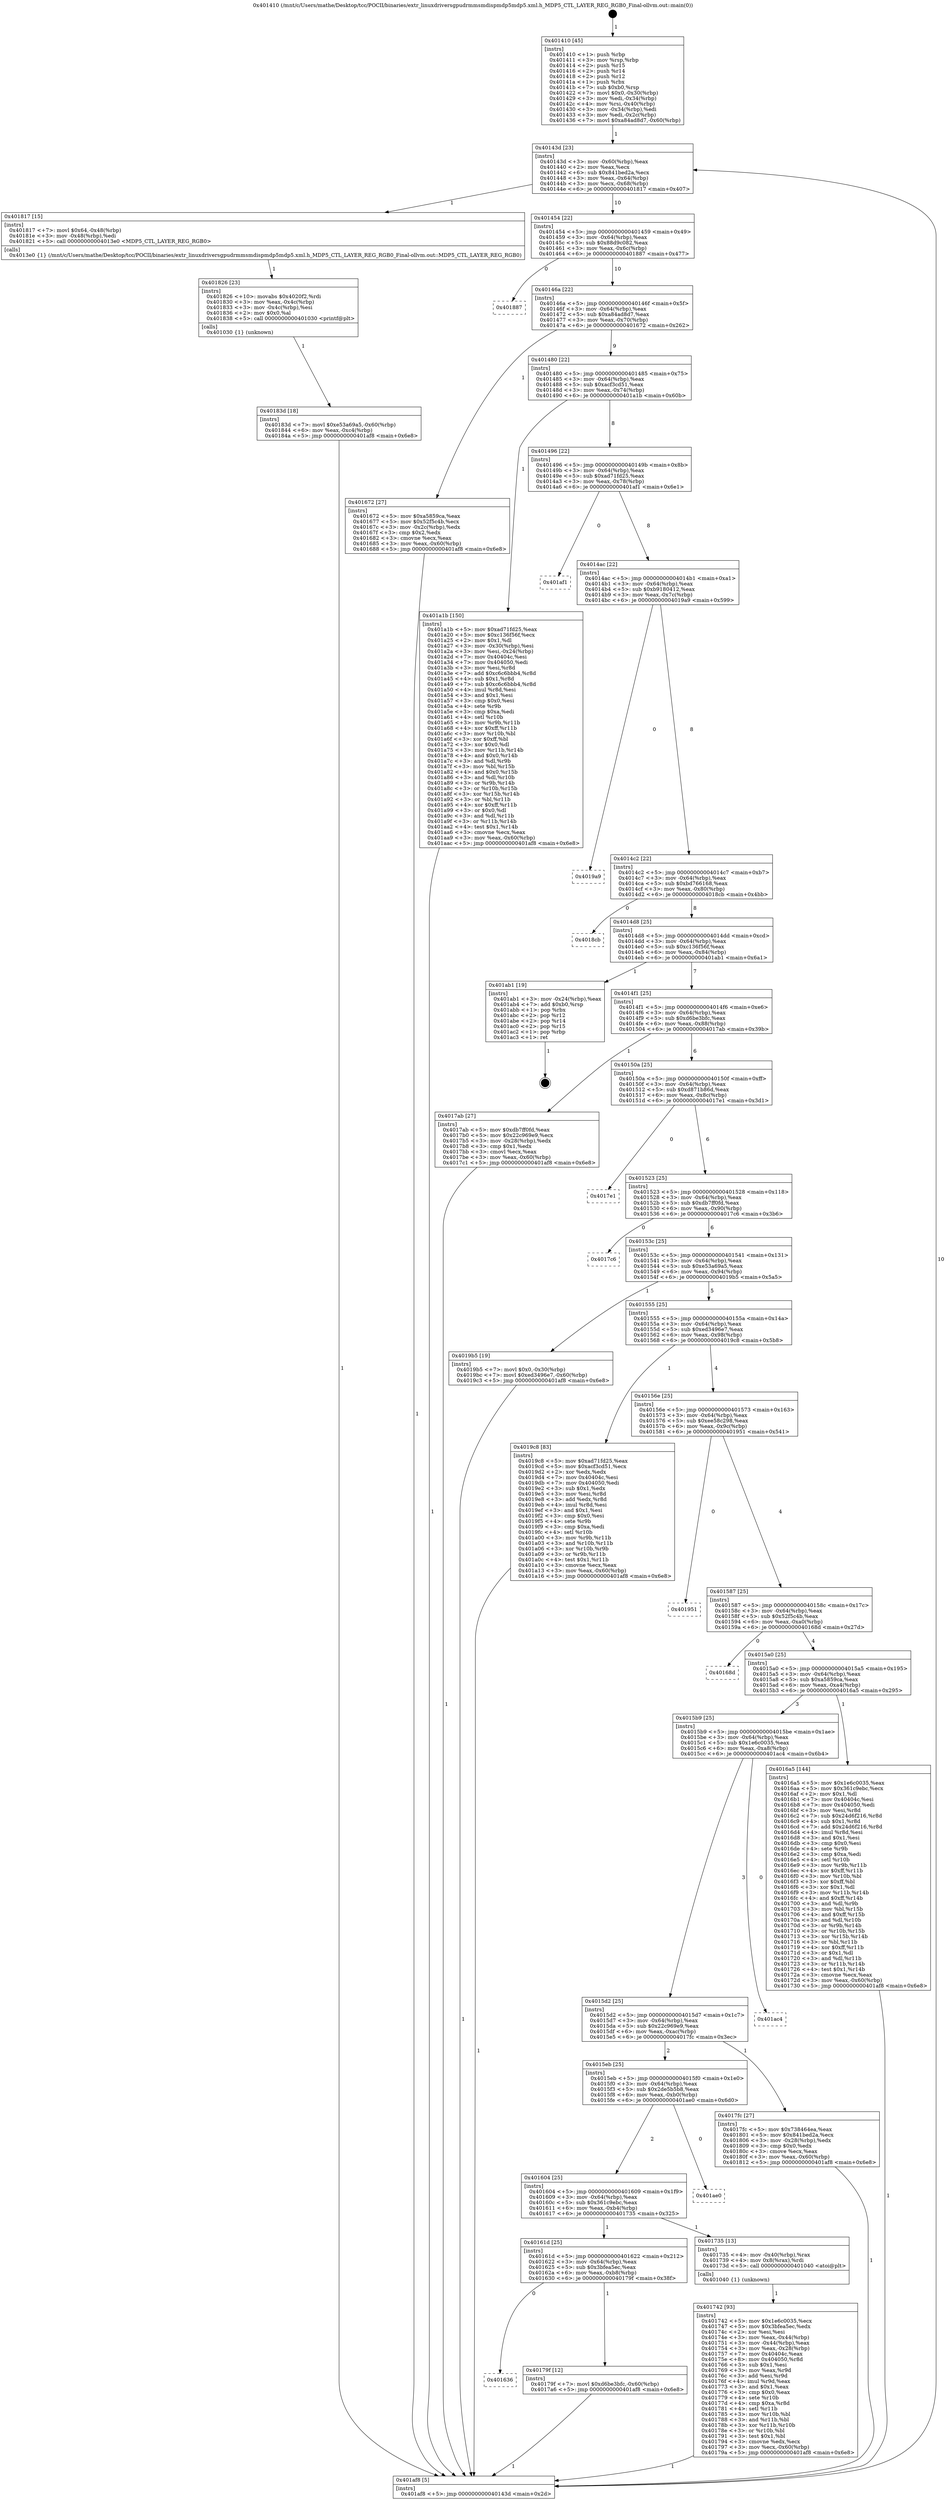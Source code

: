 digraph "0x401410" {
  label = "0x401410 (/mnt/c/Users/mathe/Desktop/tcc/POCII/binaries/extr_linuxdriversgpudrmmsmdispmdp5mdp5.xml.h_MDP5_CTL_LAYER_REG_RGB0_Final-ollvm.out::main(0))"
  labelloc = "t"
  node[shape=record]

  Entry [label="",width=0.3,height=0.3,shape=circle,fillcolor=black,style=filled]
  "0x40143d" [label="{
     0x40143d [23]\l
     | [instrs]\l
     &nbsp;&nbsp;0x40143d \<+3\>: mov -0x60(%rbp),%eax\l
     &nbsp;&nbsp;0x401440 \<+2\>: mov %eax,%ecx\l
     &nbsp;&nbsp;0x401442 \<+6\>: sub $0x841bed2a,%ecx\l
     &nbsp;&nbsp;0x401448 \<+3\>: mov %eax,-0x64(%rbp)\l
     &nbsp;&nbsp;0x40144b \<+3\>: mov %ecx,-0x68(%rbp)\l
     &nbsp;&nbsp;0x40144e \<+6\>: je 0000000000401817 \<main+0x407\>\l
  }"]
  "0x401817" [label="{
     0x401817 [15]\l
     | [instrs]\l
     &nbsp;&nbsp;0x401817 \<+7\>: movl $0x64,-0x48(%rbp)\l
     &nbsp;&nbsp;0x40181e \<+3\>: mov -0x48(%rbp),%edi\l
     &nbsp;&nbsp;0x401821 \<+5\>: call 00000000004013e0 \<MDP5_CTL_LAYER_REG_RGB0\>\l
     | [calls]\l
     &nbsp;&nbsp;0x4013e0 \{1\} (/mnt/c/Users/mathe/Desktop/tcc/POCII/binaries/extr_linuxdriversgpudrmmsmdispmdp5mdp5.xml.h_MDP5_CTL_LAYER_REG_RGB0_Final-ollvm.out::MDP5_CTL_LAYER_REG_RGB0)\l
  }"]
  "0x401454" [label="{
     0x401454 [22]\l
     | [instrs]\l
     &nbsp;&nbsp;0x401454 \<+5\>: jmp 0000000000401459 \<main+0x49\>\l
     &nbsp;&nbsp;0x401459 \<+3\>: mov -0x64(%rbp),%eax\l
     &nbsp;&nbsp;0x40145c \<+5\>: sub $0x88d9c082,%eax\l
     &nbsp;&nbsp;0x401461 \<+3\>: mov %eax,-0x6c(%rbp)\l
     &nbsp;&nbsp;0x401464 \<+6\>: je 0000000000401887 \<main+0x477\>\l
  }"]
  Exit [label="",width=0.3,height=0.3,shape=circle,fillcolor=black,style=filled,peripheries=2]
  "0x401887" [label="{
     0x401887\l
  }", style=dashed]
  "0x40146a" [label="{
     0x40146a [22]\l
     | [instrs]\l
     &nbsp;&nbsp;0x40146a \<+5\>: jmp 000000000040146f \<main+0x5f\>\l
     &nbsp;&nbsp;0x40146f \<+3\>: mov -0x64(%rbp),%eax\l
     &nbsp;&nbsp;0x401472 \<+5\>: sub $0xa84ad8d7,%eax\l
     &nbsp;&nbsp;0x401477 \<+3\>: mov %eax,-0x70(%rbp)\l
     &nbsp;&nbsp;0x40147a \<+6\>: je 0000000000401672 \<main+0x262\>\l
  }"]
  "0x40183d" [label="{
     0x40183d [18]\l
     | [instrs]\l
     &nbsp;&nbsp;0x40183d \<+7\>: movl $0xe53a69a5,-0x60(%rbp)\l
     &nbsp;&nbsp;0x401844 \<+6\>: mov %eax,-0xc4(%rbp)\l
     &nbsp;&nbsp;0x40184a \<+5\>: jmp 0000000000401af8 \<main+0x6e8\>\l
  }"]
  "0x401672" [label="{
     0x401672 [27]\l
     | [instrs]\l
     &nbsp;&nbsp;0x401672 \<+5\>: mov $0xa5859ca,%eax\l
     &nbsp;&nbsp;0x401677 \<+5\>: mov $0x52f5c4b,%ecx\l
     &nbsp;&nbsp;0x40167c \<+3\>: mov -0x2c(%rbp),%edx\l
     &nbsp;&nbsp;0x40167f \<+3\>: cmp $0x2,%edx\l
     &nbsp;&nbsp;0x401682 \<+3\>: cmovne %ecx,%eax\l
     &nbsp;&nbsp;0x401685 \<+3\>: mov %eax,-0x60(%rbp)\l
     &nbsp;&nbsp;0x401688 \<+5\>: jmp 0000000000401af8 \<main+0x6e8\>\l
  }"]
  "0x401480" [label="{
     0x401480 [22]\l
     | [instrs]\l
     &nbsp;&nbsp;0x401480 \<+5\>: jmp 0000000000401485 \<main+0x75\>\l
     &nbsp;&nbsp;0x401485 \<+3\>: mov -0x64(%rbp),%eax\l
     &nbsp;&nbsp;0x401488 \<+5\>: sub $0xacf3cd51,%eax\l
     &nbsp;&nbsp;0x40148d \<+3\>: mov %eax,-0x74(%rbp)\l
     &nbsp;&nbsp;0x401490 \<+6\>: je 0000000000401a1b \<main+0x60b\>\l
  }"]
  "0x401af8" [label="{
     0x401af8 [5]\l
     | [instrs]\l
     &nbsp;&nbsp;0x401af8 \<+5\>: jmp 000000000040143d \<main+0x2d\>\l
  }"]
  "0x401410" [label="{
     0x401410 [45]\l
     | [instrs]\l
     &nbsp;&nbsp;0x401410 \<+1\>: push %rbp\l
     &nbsp;&nbsp;0x401411 \<+3\>: mov %rsp,%rbp\l
     &nbsp;&nbsp;0x401414 \<+2\>: push %r15\l
     &nbsp;&nbsp;0x401416 \<+2\>: push %r14\l
     &nbsp;&nbsp;0x401418 \<+2\>: push %r12\l
     &nbsp;&nbsp;0x40141a \<+1\>: push %rbx\l
     &nbsp;&nbsp;0x40141b \<+7\>: sub $0xb0,%rsp\l
     &nbsp;&nbsp;0x401422 \<+7\>: movl $0x0,-0x30(%rbp)\l
     &nbsp;&nbsp;0x401429 \<+3\>: mov %edi,-0x34(%rbp)\l
     &nbsp;&nbsp;0x40142c \<+4\>: mov %rsi,-0x40(%rbp)\l
     &nbsp;&nbsp;0x401430 \<+3\>: mov -0x34(%rbp),%edi\l
     &nbsp;&nbsp;0x401433 \<+3\>: mov %edi,-0x2c(%rbp)\l
     &nbsp;&nbsp;0x401436 \<+7\>: movl $0xa84ad8d7,-0x60(%rbp)\l
  }"]
  "0x401826" [label="{
     0x401826 [23]\l
     | [instrs]\l
     &nbsp;&nbsp;0x401826 \<+10\>: movabs $0x4020f2,%rdi\l
     &nbsp;&nbsp;0x401830 \<+3\>: mov %eax,-0x4c(%rbp)\l
     &nbsp;&nbsp;0x401833 \<+3\>: mov -0x4c(%rbp),%esi\l
     &nbsp;&nbsp;0x401836 \<+2\>: mov $0x0,%al\l
     &nbsp;&nbsp;0x401838 \<+5\>: call 0000000000401030 \<printf@plt\>\l
     | [calls]\l
     &nbsp;&nbsp;0x401030 \{1\} (unknown)\l
  }"]
  "0x401a1b" [label="{
     0x401a1b [150]\l
     | [instrs]\l
     &nbsp;&nbsp;0x401a1b \<+5\>: mov $0xad71fd25,%eax\l
     &nbsp;&nbsp;0x401a20 \<+5\>: mov $0xc136f56f,%ecx\l
     &nbsp;&nbsp;0x401a25 \<+2\>: mov $0x1,%dl\l
     &nbsp;&nbsp;0x401a27 \<+3\>: mov -0x30(%rbp),%esi\l
     &nbsp;&nbsp;0x401a2a \<+3\>: mov %esi,-0x24(%rbp)\l
     &nbsp;&nbsp;0x401a2d \<+7\>: mov 0x40404c,%esi\l
     &nbsp;&nbsp;0x401a34 \<+7\>: mov 0x404050,%edi\l
     &nbsp;&nbsp;0x401a3b \<+3\>: mov %esi,%r8d\l
     &nbsp;&nbsp;0x401a3e \<+7\>: add $0xc6c6bbb4,%r8d\l
     &nbsp;&nbsp;0x401a45 \<+4\>: sub $0x1,%r8d\l
     &nbsp;&nbsp;0x401a49 \<+7\>: sub $0xc6c6bbb4,%r8d\l
     &nbsp;&nbsp;0x401a50 \<+4\>: imul %r8d,%esi\l
     &nbsp;&nbsp;0x401a54 \<+3\>: and $0x1,%esi\l
     &nbsp;&nbsp;0x401a57 \<+3\>: cmp $0x0,%esi\l
     &nbsp;&nbsp;0x401a5a \<+4\>: sete %r9b\l
     &nbsp;&nbsp;0x401a5e \<+3\>: cmp $0xa,%edi\l
     &nbsp;&nbsp;0x401a61 \<+4\>: setl %r10b\l
     &nbsp;&nbsp;0x401a65 \<+3\>: mov %r9b,%r11b\l
     &nbsp;&nbsp;0x401a68 \<+4\>: xor $0xff,%r11b\l
     &nbsp;&nbsp;0x401a6c \<+3\>: mov %r10b,%bl\l
     &nbsp;&nbsp;0x401a6f \<+3\>: xor $0xff,%bl\l
     &nbsp;&nbsp;0x401a72 \<+3\>: xor $0x0,%dl\l
     &nbsp;&nbsp;0x401a75 \<+3\>: mov %r11b,%r14b\l
     &nbsp;&nbsp;0x401a78 \<+4\>: and $0x0,%r14b\l
     &nbsp;&nbsp;0x401a7c \<+3\>: and %dl,%r9b\l
     &nbsp;&nbsp;0x401a7f \<+3\>: mov %bl,%r15b\l
     &nbsp;&nbsp;0x401a82 \<+4\>: and $0x0,%r15b\l
     &nbsp;&nbsp;0x401a86 \<+3\>: and %dl,%r10b\l
     &nbsp;&nbsp;0x401a89 \<+3\>: or %r9b,%r14b\l
     &nbsp;&nbsp;0x401a8c \<+3\>: or %r10b,%r15b\l
     &nbsp;&nbsp;0x401a8f \<+3\>: xor %r15b,%r14b\l
     &nbsp;&nbsp;0x401a92 \<+3\>: or %bl,%r11b\l
     &nbsp;&nbsp;0x401a95 \<+4\>: xor $0xff,%r11b\l
     &nbsp;&nbsp;0x401a99 \<+3\>: or $0x0,%dl\l
     &nbsp;&nbsp;0x401a9c \<+3\>: and %dl,%r11b\l
     &nbsp;&nbsp;0x401a9f \<+3\>: or %r11b,%r14b\l
     &nbsp;&nbsp;0x401aa2 \<+4\>: test $0x1,%r14b\l
     &nbsp;&nbsp;0x401aa6 \<+3\>: cmovne %ecx,%eax\l
     &nbsp;&nbsp;0x401aa9 \<+3\>: mov %eax,-0x60(%rbp)\l
     &nbsp;&nbsp;0x401aac \<+5\>: jmp 0000000000401af8 \<main+0x6e8\>\l
  }"]
  "0x401496" [label="{
     0x401496 [22]\l
     | [instrs]\l
     &nbsp;&nbsp;0x401496 \<+5\>: jmp 000000000040149b \<main+0x8b\>\l
     &nbsp;&nbsp;0x40149b \<+3\>: mov -0x64(%rbp),%eax\l
     &nbsp;&nbsp;0x40149e \<+5\>: sub $0xad71fd25,%eax\l
     &nbsp;&nbsp;0x4014a3 \<+3\>: mov %eax,-0x78(%rbp)\l
     &nbsp;&nbsp;0x4014a6 \<+6\>: je 0000000000401af1 \<main+0x6e1\>\l
  }"]
  "0x401636" [label="{
     0x401636\l
  }", style=dashed]
  "0x401af1" [label="{
     0x401af1\l
  }", style=dashed]
  "0x4014ac" [label="{
     0x4014ac [22]\l
     | [instrs]\l
     &nbsp;&nbsp;0x4014ac \<+5\>: jmp 00000000004014b1 \<main+0xa1\>\l
     &nbsp;&nbsp;0x4014b1 \<+3\>: mov -0x64(%rbp),%eax\l
     &nbsp;&nbsp;0x4014b4 \<+5\>: sub $0xb9180412,%eax\l
     &nbsp;&nbsp;0x4014b9 \<+3\>: mov %eax,-0x7c(%rbp)\l
     &nbsp;&nbsp;0x4014bc \<+6\>: je 00000000004019a9 \<main+0x599\>\l
  }"]
  "0x40179f" [label="{
     0x40179f [12]\l
     | [instrs]\l
     &nbsp;&nbsp;0x40179f \<+7\>: movl $0xd6be3bfc,-0x60(%rbp)\l
     &nbsp;&nbsp;0x4017a6 \<+5\>: jmp 0000000000401af8 \<main+0x6e8\>\l
  }"]
  "0x4019a9" [label="{
     0x4019a9\l
  }", style=dashed]
  "0x4014c2" [label="{
     0x4014c2 [22]\l
     | [instrs]\l
     &nbsp;&nbsp;0x4014c2 \<+5\>: jmp 00000000004014c7 \<main+0xb7\>\l
     &nbsp;&nbsp;0x4014c7 \<+3\>: mov -0x64(%rbp),%eax\l
     &nbsp;&nbsp;0x4014ca \<+5\>: sub $0xbd766168,%eax\l
     &nbsp;&nbsp;0x4014cf \<+3\>: mov %eax,-0x80(%rbp)\l
     &nbsp;&nbsp;0x4014d2 \<+6\>: je 00000000004018cb \<main+0x4bb\>\l
  }"]
  "0x401742" [label="{
     0x401742 [93]\l
     | [instrs]\l
     &nbsp;&nbsp;0x401742 \<+5\>: mov $0x1e6c0035,%ecx\l
     &nbsp;&nbsp;0x401747 \<+5\>: mov $0x3bfea5ec,%edx\l
     &nbsp;&nbsp;0x40174c \<+2\>: xor %esi,%esi\l
     &nbsp;&nbsp;0x40174e \<+3\>: mov %eax,-0x44(%rbp)\l
     &nbsp;&nbsp;0x401751 \<+3\>: mov -0x44(%rbp),%eax\l
     &nbsp;&nbsp;0x401754 \<+3\>: mov %eax,-0x28(%rbp)\l
     &nbsp;&nbsp;0x401757 \<+7\>: mov 0x40404c,%eax\l
     &nbsp;&nbsp;0x40175e \<+8\>: mov 0x404050,%r8d\l
     &nbsp;&nbsp;0x401766 \<+3\>: sub $0x1,%esi\l
     &nbsp;&nbsp;0x401769 \<+3\>: mov %eax,%r9d\l
     &nbsp;&nbsp;0x40176c \<+3\>: add %esi,%r9d\l
     &nbsp;&nbsp;0x40176f \<+4\>: imul %r9d,%eax\l
     &nbsp;&nbsp;0x401773 \<+3\>: and $0x1,%eax\l
     &nbsp;&nbsp;0x401776 \<+3\>: cmp $0x0,%eax\l
     &nbsp;&nbsp;0x401779 \<+4\>: sete %r10b\l
     &nbsp;&nbsp;0x40177d \<+4\>: cmp $0xa,%r8d\l
     &nbsp;&nbsp;0x401781 \<+4\>: setl %r11b\l
     &nbsp;&nbsp;0x401785 \<+3\>: mov %r10b,%bl\l
     &nbsp;&nbsp;0x401788 \<+3\>: and %r11b,%bl\l
     &nbsp;&nbsp;0x40178b \<+3\>: xor %r11b,%r10b\l
     &nbsp;&nbsp;0x40178e \<+3\>: or %r10b,%bl\l
     &nbsp;&nbsp;0x401791 \<+3\>: test $0x1,%bl\l
     &nbsp;&nbsp;0x401794 \<+3\>: cmovne %edx,%ecx\l
     &nbsp;&nbsp;0x401797 \<+3\>: mov %ecx,-0x60(%rbp)\l
     &nbsp;&nbsp;0x40179a \<+5\>: jmp 0000000000401af8 \<main+0x6e8\>\l
  }"]
  "0x4018cb" [label="{
     0x4018cb\l
  }", style=dashed]
  "0x4014d8" [label="{
     0x4014d8 [25]\l
     | [instrs]\l
     &nbsp;&nbsp;0x4014d8 \<+5\>: jmp 00000000004014dd \<main+0xcd\>\l
     &nbsp;&nbsp;0x4014dd \<+3\>: mov -0x64(%rbp),%eax\l
     &nbsp;&nbsp;0x4014e0 \<+5\>: sub $0xc136f56f,%eax\l
     &nbsp;&nbsp;0x4014e5 \<+6\>: mov %eax,-0x84(%rbp)\l
     &nbsp;&nbsp;0x4014eb \<+6\>: je 0000000000401ab1 \<main+0x6a1\>\l
  }"]
  "0x40161d" [label="{
     0x40161d [25]\l
     | [instrs]\l
     &nbsp;&nbsp;0x40161d \<+5\>: jmp 0000000000401622 \<main+0x212\>\l
     &nbsp;&nbsp;0x401622 \<+3\>: mov -0x64(%rbp),%eax\l
     &nbsp;&nbsp;0x401625 \<+5\>: sub $0x3bfea5ec,%eax\l
     &nbsp;&nbsp;0x40162a \<+6\>: mov %eax,-0xb8(%rbp)\l
     &nbsp;&nbsp;0x401630 \<+6\>: je 000000000040179f \<main+0x38f\>\l
  }"]
  "0x401ab1" [label="{
     0x401ab1 [19]\l
     | [instrs]\l
     &nbsp;&nbsp;0x401ab1 \<+3\>: mov -0x24(%rbp),%eax\l
     &nbsp;&nbsp;0x401ab4 \<+7\>: add $0xb0,%rsp\l
     &nbsp;&nbsp;0x401abb \<+1\>: pop %rbx\l
     &nbsp;&nbsp;0x401abc \<+2\>: pop %r12\l
     &nbsp;&nbsp;0x401abe \<+2\>: pop %r14\l
     &nbsp;&nbsp;0x401ac0 \<+2\>: pop %r15\l
     &nbsp;&nbsp;0x401ac2 \<+1\>: pop %rbp\l
     &nbsp;&nbsp;0x401ac3 \<+1\>: ret\l
  }"]
  "0x4014f1" [label="{
     0x4014f1 [25]\l
     | [instrs]\l
     &nbsp;&nbsp;0x4014f1 \<+5\>: jmp 00000000004014f6 \<main+0xe6\>\l
     &nbsp;&nbsp;0x4014f6 \<+3\>: mov -0x64(%rbp),%eax\l
     &nbsp;&nbsp;0x4014f9 \<+5\>: sub $0xd6be3bfc,%eax\l
     &nbsp;&nbsp;0x4014fe \<+6\>: mov %eax,-0x88(%rbp)\l
     &nbsp;&nbsp;0x401504 \<+6\>: je 00000000004017ab \<main+0x39b\>\l
  }"]
  "0x401735" [label="{
     0x401735 [13]\l
     | [instrs]\l
     &nbsp;&nbsp;0x401735 \<+4\>: mov -0x40(%rbp),%rax\l
     &nbsp;&nbsp;0x401739 \<+4\>: mov 0x8(%rax),%rdi\l
     &nbsp;&nbsp;0x40173d \<+5\>: call 0000000000401040 \<atoi@plt\>\l
     | [calls]\l
     &nbsp;&nbsp;0x401040 \{1\} (unknown)\l
  }"]
  "0x4017ab" [label="{
     0x4017ab [27]\l
     | [instrs]\l
     &nbsp;&nbsp;0x4017ab \<+5\>: mov $0xdb7ff0fd,%eax\l
     &nbsp;&nbsp;0x4017b0 \<+5\>: mov $0x22c969e9,%ecx\l
     &nbsp;&nbsp;0x4017b5 \<+3\>: mov -0x28(%rbp),%edx\l
     &nbsp;&nbsp;0x4017b8 \<+3\>: cmp $0x1,%edx\l
     &nbsp;&nbsp;0x4017bb \<+3\>: cmovl %ecx,%eax\l
     &nbsp;&nbsp;0x4017be \<+3\>: mov %eax,-0x60(%rbp)\l
     &nbsp;&nbsp;0x4017c1 \<+5\>: jmp 0000000000401af8 \<main+0x6e8\>\l
  }"]
  "0x40150a" [label="{
     0x40150a [25]\l
     | [instrs]\l
     &nbsp;&nbsp;0x40150a \<+5\>: jmp 000000000040150f \<main+0xff\>\l
     &nbsp;&nbsp;0x40150f \<+3\>: mov -0x64(%rbp),%eax\l
     &nbsp;&nbsp;0x401512 \<+5\>: sub $0xd871b86d,%eax\l
     &nbsp;&nbsp;0x401517 \<+6\>: mov %eax,-0x8c(%rbp)\l
     &nbsp;&nbsp;0x40151d \<+6\>: je 00000000004017e1 \<main+0x3d1\>\l
  }"]
  "0x401604" [label="{
     0x401604 [25]\l
     | [instrs]\l
     &nbsp;&nbsp;0x401604 \<+5\>: jmp 0000000000401609 \<main+0x1f9\>\l
     &nbsp;&nbsp;0x401609 \<+3\>: mov -0x64(%rbp),%eax\l
     &nbsp;&nbsp;0x40160c \<+5\>: sub $0x361c9ebc,%eax\l
     &nbsp;&nbsp;0x401611 \<+6\>: mov %eax,-0xb4(%rbp)\l
     &nbsp;&nbsp;0x401617 \<+6\>: je 0000000000401735 \<main+0x325\>\l
  }"]
  "0x4017e1" [label="{
     0x4017e1\l
  }", style=dashed]
  "0x401523" [label="{
     0x401523 [25]\l
     | [instrs]\l
     &nbsp;&nbsp;0x401523 \<+5\>: jmp 0000000000401528 \<main+0x118\>\l
     &nbsp;&nbsp;0x401528 \<+3\>: mov -0x64(%rbp),%eax\l
     &nbsp;&nbsp;0x40152b \<+5\>: sub $0xdb7ff0fd,%eax\l
     &nbsp;&nbsp;0x401530 \<+6\>: mov %eax,-0x90(%rbp)\l
     &nbsp;&nbsp;0x401536 \<+6\>: je 00000000004017c6 \<main+0x3b6\>\l
  }"]
  "0x401ae0" [label="{
     0x401ae0\l
  }", style=dashed]
  "0x4017c6" [label="{
     0x4017c6\l
  }", style=dashed]
  "0x40153c" [label="{
     0x40153c [25]\l
     | [instrs]\l
     &nbsp;&nbsp;0x40153c \<+5\>: jmp 0000000000401541 \<main+0x131\>\l
     &nbsp;&nbsp;0x401541 \<+3\>: mov -0x64(%rbp),%eax\l
     &nbsp;&nbsp;0x401544 \<+5\>: sub $0xe53a69a5,%eax\l
     &nbsp;&nbsp;0x401549 \<+6\>: mov %eax,-0x94(%rbp)\l
     &nbsp;&nbsp;0x40154f \<+6\>: je 00000000004019b5 \<main+0x5a5\>\l
  }"]
  "0x4015eb" [label="{
     0x4015eb [25]\l
     | [instrs]\l
     &nbsp;&nbsp;0x4015eb \<+5\>: jmp 00000000004015f0 \<main+0x1e0\>\l
     &nbsp;&nbsp;0x4015f0 \<+3\>: mov -0x64(%rbp),%eax\l
     &nbsp;&nbsp;0x4015f3 \<+5\>: sub $0x2de5b5b8,%eax\l
     &nbsp;&nbsp;0x4015f8 \<+6\>: mov %eax,-0xb0(%rbp)\l
     &nbsp;&nbsp;0x4015fe \<+6\>: je 0000000000401ae0 \<main+0x6d0\>\l
  }"]
  "0x4019b5" [label="{
     0x4019b5 [19]\l
     | [instrs]\l
     &nbsp;&nbsp;0x4019b5 \<+7\>: movl $0x0,-0x30(%rbp)\l
     &nbsp;&nbsp;0x4019bc \<+7\>: movl $0xed3496e7,-0x60(%rbp)\l
     &nbsp;&nbsp;0x4019c3 \<+5\>: jmp 0000000000401af8 \<main+0x6e8\>\l
  }"]
  "0x401555" [label="{
     0x401555 [25]\l
     | [instrs]\l
     &nbsp;&nbsp;0x401555 \<+5\>: jmp 000000000040155a \<main+0x14a\>\l
     &nbsp;&nbsp;0x40155a \<+3\>: mov -0x64(%rbp),%eax\l
     &nbsp;&nbsp;0x40155d \<+5\>: sub $0xed3496e7,%eax\l
     &nbsp;&nbsp;0x401562 \<+6\>: mov %eax,-0x98(%rbp)\l
     &nbsp;&nbsp;0x401568 \<+6\>: je 00000000004019c8 \<main+0x5b8\>\l
  }"]
  "0x4017fc" [label="{
     0x4017fc [27]\l
     | [instrs]\l
     &nbsp;&nbsp;0x4017fc \<+5\>: mov $0x738464ea,%eax\l
     &nbsp;&nbsp;0x401801 \<+5\>: mov $0x841bed2a,%ecx\l
     &nbsp;&nbsp;0x401806 \<+3\>: mov -0x28(%rbp),%edx\l
     &nbsp;&nbsp;0x401809 \<+3\>: cmp $0x0,%edx\l
     &nbsp;&nbsp;0x40180c \<+3\>: cmove %ecx,%eax\l
     &nbsp;&nbsp;0x40180f \<+3\>: mov %eax,-0x60(%rbp)\l
     &nbsp;&nbsp;0x401812 \<+5\>: jmp 0000000000401af8 \<main+0x6e8\>\l
  }"]
  "0x4019c8" [label="{
     0x4019c8 [83]\l
     | [instrs]\l
     &nbsp;&nbsp;0x4019c8 \<+5\>: mov $0xad71fd25,%eax\l
     &nbsp;&nbsp;0x4019cd \<+5\>: mov $0xacf3cd51,%ecx\l
     &nbsp;&nbsp;0x4019d2 \<+2\>: xor %edx,%edx\l
     &nbsp;&nbsp;0x4019d4 \<+7\>: mov 0x40404c,%esi\l
     &nbsp;&nbsp;0x4019db \<+7\>: mov 0x404050,%edi\l
     &nbsp;&nbsp;0x4019e2 \<+3\>: sub $0x1,%edx\l
     &nbsp;&nbsp;0x4019e5 \<+3\>: mov %esi,%r8d\l
     &nbsp;&nbsp;0x4019e8 \<+3\>: add %edx,%r8d\l
     &nbsp;&nbsp;0x4019eb \<+4\>: imul %r8d,%esi\l
     &nbsp;&nbsp;0x4019ef \<+3\>: and $0x1,%esi\l
     &nbsp;&nbsp;0x4019f2 \<+3\>: cmp $0x0,%esi\l
     &nbsp;&nbsp;0x4019f5 \<+4\>: sete %r9b\l
     &nbsp;&nbsp;0x4019f9 \<+3\>: cmp $0xa,%edi\l
     &nbsp;&nbsp;0x4019fc \<+4\>: setl %r10b\l
     &nbsp;&nbsp;0x401a00 \<+3\>: mov %r9b,%r11b\l
     &nbsp;&nbsp;0x401a03 \<+3\>: and %r10b,%r11b\l
     &nbsp;&nbsp;0x401a06 \<+3\>: xor %r10b,%r9b\l
     &nbsp;&nbsp;0x401a09 \<+3\>: or %r9b,%r11b\l
     &nbsp;&nbsp;0x401a0c \<+4\>: test $0x1,%r11b\l
     &nbsp;&nbsp;0x401a10 \<+3\>: cmovne %ecx,%eax\l
     &nbsp;&nbsp;0x401a13 \<+3\>: mov %eax,-0x60(%rbp)\l
     &nbsp;&nbsp;0x401a16 \<+5\>: jmp 0000000000401af8 \<main+0x6e8\>\l
  }"]
  "0x40156e" [label="{
     0x40156e [25]\l
     | [instrs]\l
     &nbsp;&nbsp;0x40156e \<+5\>: jmp 0000000000401573 \<main+0x163\>\l
     &nbsp;&nbsp;0x401573 \<+3\>: mov -0x64(%rbp),%eax\l
     &nbsp;&nbsp;0x401576 \<+5\>: sub $0xee58c298,%eax\l
     &nbsp;&nbsp;0x40157b \<+6\>: mov %eax,-0x9c(%rbp)\l
     &nbsp;&nbsp;0x401581 \<+6\>: je 0000000000401951 \<main+0x541\>\l
  }"]
  "0x4015d2" [label="{
     0x4015d2 [25]\l
     | [instrs]\l
     &nbsp;&nbsp;0x4015d2 \<+5\>: jmp 00000000004015d7 \<main+0x1c7\>\l
     &nbsp;&nbsp;0x4015d7 \<+3\>: mov -0x64(%rbp),%eax\l
     &nbsp;&nbsp;0x4015da \<+5\>: sub $0x22c969e9,%eax\l
     &nbsp;&nbsp;0x4015df \<+6\>: mov %eax,-0xac(%rbp)\l
     &nbsp;&nbsp;0x4015e5 \<+6\>: je 00000000004017fc \<main+0x3ec\>\l
  }"]
  "0x401951" [label="{
     0x401951\l
  }", style=dashed]
  "0x401587" [label="{
     0x401587 [25]\l
     | [instrs]\l
     &nbsp;&nbsp;0x401587 \<+5\>: jmp 000000000040158c \<main+0x17c\>\l
     &nbsp;&nbsp;0x40158c \<+3\>: mov -0x64(%rbp),%eax\l
     &nbsp;&nbsp;0x40158f \<+5\>: sub $0x52f5c4b,%eax\l
     &nbsp;&nbsp;0x401594 \<+6\>: mov %eax,-0xa0(%rbp)\l
     &nbsp;&nbsp;0x40159a \<+6\>: je 000000000040168d \<main+0x27d\>\l
  }"]
  "0x401ac4" [label="{
     0x401ac4\l
  }", style=dashed]
  "0x40168d" [label="{
     0x40168d\l
  }", style=dashed]
  "0x4015a0" [label="{
     0x4015a0 [25]\l
     | [instrs]\l
     &nbsp;&nbsp;0x4015a0 \<+5\>: jmp 00000000004015a5 \<main+0x195\>\l
     &nbsp;&nbsp;0x4015a5 \<+3\>: mov -0x64(%rbp),%eax\l
     &nbsp;&nbsp;0x4015a8 \<+5\>: sub $0xa5859ca,%eax\l
     &nbsp;&nbsp;0x4015ad \<+6\>: mov %eax,-0xa4(%rbp)\l
     &nbsp;&nbsp;0x4015b3 \<+6\>: je 00000000004016a5 \<main+0x295\>\l
  }"]
  "0x4015b9" [label="{
     0x4015b9 [25]\l
     | [instrs]\l
     &nbsp;&nbsp;0x4015b9 \<+5\>: jmp 00000000004015be \<main+0x1ae\>\l
     &nbsp;&nbsp;0x4015be \<+3\>: mov -0x64(%rbp),%eax\l
     &nbsp;&nbsp;0x4015c1 \<+5\>: sub $0x1e6c0035,%eax\l
     &nbsp;&nbsp;0x4015c6 \<+6\>: mov %eax,-0xa8(%rbp)\l
     &nbsp;&nbsp;0x4015cc \<+6\>: je 0000000000401ac4 \<main+0x6b4\>\l
  }"]
  "0x4016a5" [label="{
     0x4016a5 [144]\l
     | [instrs]\l
     &nbsp;&nbsp;0x4016a5 \<+5\>: mov $0x1e6c0035,%eax\l
     &nbsp;&nbsp;0x4016aa \<+5\>: mov $0x361c9ebc,%ecx\l
     &nbsp;&nbsp;0x4016af \<+2\>: mov $0x1,%dl\l
     &nbsp;&nbsp;0x4016b1 \<+7\>: mov 0x40404c,%esi\l
     &nbsp;&nbsp;0x4016b8 \<+7\>: mov 0x404050,%edi\l
     &nbsp;&nbsp;0x4016bf \<+3\>: mov %esi,%r8d\l
     &nbsp;&nbsp;0x4016c2 \<+7\>: sub $0x24d6f216,%r8d\l
     &nbsp;&nbsp;0x4016c9 \<+4\>: sub $0x1,%r8d\l
     &nbsp;&nbsp;0x4016cd \<+7\>: add $0x24d6f216,%r8d\l
     &nbsp;&nbsp;0x4016d4 \<+4\>: imul %r8d,%esi\l
     &nbsp;&nbsp;0x4016d8 \<+3\>: and $0x1,%esi\l
     &nbsp;&nbsp;0x4016db \<+3\>: cmp $0x0,%esi\l
     &nbsp;&nbsp;0x4016de \<+4\>: sete %r9b\l
     &nbsp;&nbsp;0x4016e2 \<+3\>: cmp $0xa,%edi\l
     &nbsp;&nbsp;0x4016e5 \<+4\>: setl %r10b\l
     &nbsp;&nbsp;0x4016e9 \<+3\>: mov %r9b,%r11b\l
     &nbsp;&nbsp;0x4016ec \<+4\>: xor $0xff,%r11b\l
     &nbsp;&nbsp;0x4016f0 \<+3\>: mov %r10b,%bl\l
     &nbsp;&nbsp;0x4016f3 \<+3\>: xor $0xff,%bl\l
     &nbsp;&nbsp;0x4016f6 \<+3\>: xor $0x1,%dl\l
     &nbsp;&nbsp;0x4016f9 \<+3\>: mov %r11b,%r14b\l
     &nbsp;&nbsp;0x4016fc \<+4\>: and $0xff,%r14b\l
     &nbsp;&nbsp;0x401700 \<+3\>: and %dl,%r9b\l
     &nbsp;&nbsp;0x401703 \<+3\>: mov %bl,%r15b\l
     &nbsp;&nbsp;0x401706 \<+4\>: and $0xff,%r15b\l
     &nbsp;&nbsp;0x40170a \<+3\>: and %dl,%r10b\l
     &nbsp;&nbsp;0x40170d \<+3\>: or %r9b,%r14b\l
     &nbsp;&nbsp;0x401710 \<+3\>: or %r10b,%r15b\l
     &nbsp;&nbsp;0x401713 \<+3\>: xor %r15b,%r14b\l
     &nbsp;&nbsp;0x401716 \<+3\>: or %bl,%r11b\l
     &nbsp;&nbsp;0x401719 \<+4\>: xor $0xff,%r11b\l
     &nbsp;&nbsp;0x40171d \<+3\>: or $0x1,%dl\l
     &nbsp;&nbsp;0x401720 \<+3\>: and %dl,%r11b\l
     &nbsp;&nbsp;0x401723 \<+3\>: or %r11b,%r14b\l
     &nbsp;&nbsp;0x401726 \<+4\>: test $0x1,%r14b\l
     &nbsp;&nbsp;0x40172a \<+3\>: cmovne %ecx,%eax\l
     &nbsp;&nbsp;0x40172d \<+3\>: mov %eax,-0x60(%rbp)\l
     &nbsp;&nbsp;0x401730 \<+5\>: jmp 0000000000401af8 \<main+0x6e8\>\l
  }"]
  Entry -> "0x401410" [label=" 1"]
  "0x40143d" -> "0x401817" [label=" 1"]
  "0x40143d" -> "0x401454" [label=" 10"]
  "0x401ab1" -> Exit [label=" 1"]
  "0x401454" -> "0x401887" [label=" 0"]
  "0x401454" -> "0x40146a" [label=" 10"]
  "0x401a1b" -> "0x401af8" [label=" 1"]
  "0x40146a" -> "0x401672" [label=" 1"]
  "0x40146a" -> "0x401480" [label=" 9"]
  "0x401672" -> "0x401af8" [label=" 1"]
  "0x401410" -> "0x40143d" [label=" 1"]
  "0x401af8" -> "0x40143d" [label=" 10"]
  "0x4019c8" -> "0x401af8" [label=" 1"]
  "0x401480" -> "0x401a1b" [label=" 1"]
  "0x401480" -> "0x401496" [label=" 8"]
  "0x4019b5" -> "0x401af8" [label=" 1"]
  "0x401496" -> "0x401af1" [label=" 0"]
  "0x401496" -> "0x4014ac" [label=" 8"]
  "0x40183d" -> "0x401af8" [label=" 1"]
  "0x4014ac" -> "0x4019a9" [label=" 0"]
  "0x4014ac" -> "0x4014c2" [label=" 8"]
  "0x401826" -> "0x40183d" [label=" 1"]
  "0x4014c2" -> "0x4018cb" [label=" 0"]
  "0x4014c2" -> "0x4014d8" [label=" 8"]
  "0x4017fc" -> "0x401af8" [label=" 1"]
  "0x4014d8" -> "0x401ab1" [label=" 1"]
  "0x4014d8" -> "0x4014f1" [label=" 7"]
  "0x4017ab" -> "0x401af8" [label=" 1"]
  "0x4014f1" -> "0x4017ab" [label=" 1"]
  "0x4014f1" -> "0x40150a" [label=" 6"]
  "0x40179f" -> "0x401af8" [label=" 1"]
  "0x40150a" -> "0x4017e1" [label=" 0"]
  "0x40150a" -> "0x401523" [label=" 6"]
  "0x40161d" -> "0x40179f" [label=" 1"]
  "0x401523" -> "0x4017c6" [label=" 0"]
  "0x401523" -> "0x40153c" [label=" 6"]
  "0x401817" -> "0x401826" [label=" 1"]
  "0x40153c" -> "0x4019b5" [label=" 1"]
  "0x40153c" -> "0x401555" [label=" 5"]
  "0x401735" -> "0x401742" [label=" 1"]
  "0x401555" -> "0x4019c8" [label=" 1"]
  "0x401555" -> "0x40156e" [label=" 4"]
  "0x401604" -> "0x40161d" [label=" 1"]
  "0x40156e" -> "0x401951" [label=" 0"]
  "0x40156e" -> "0x401587" [label=" 4"]
  "0x40161d" -> "0x401636" [label=" 0"]
  "0x401587" -> "0x40168d" [label=" 0"]
  "0x401587" -> "0x4015a0" [label=" 4"]
  "0x4015eb" -> "0x401604" [label=" 2"]
  "0x4015a0" -> "0x4016a5" [label=" 1"]
  "0x4015a0" -> "0x4015b9" [label=" 3"]
  "0x4016a5" -> "0x401af8" [label=" 1"]
  "0x4015eb" -> "0x401ae0" [label=" 0"]
  "0x4015b9" -> "0x401ac4" [label=" 0"]
  "0x4015b9" -> "0x4015d2" [label=" 3"]
  "0x401604" -> "0x401735" [label=" 1"]
  "0x4015d2" -> "0x4017fc" [label=" 1"]
  "0x4015d2" -> "0x4015eb" [label=" 2"]
  "0x401742" -> "0x401af8" [label=" 1"]
}
